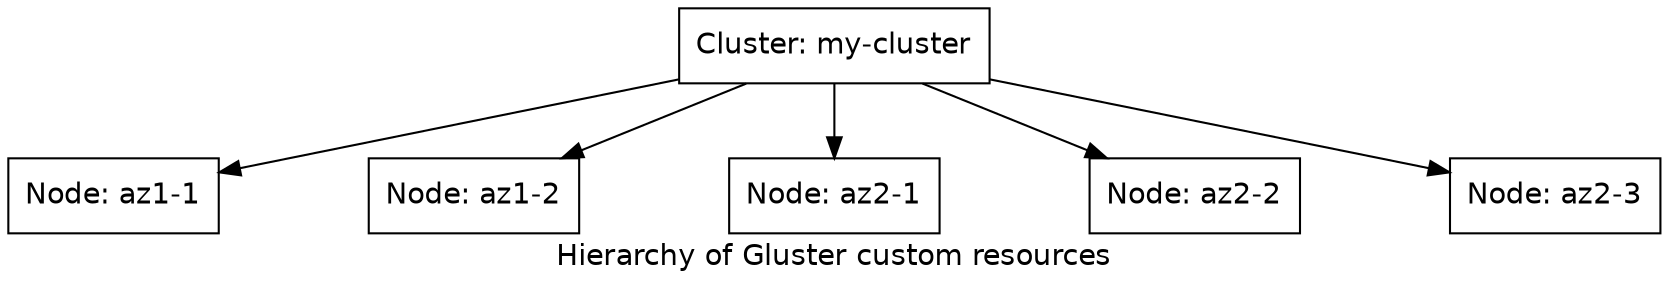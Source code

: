 # dot -Tpng -O <this_file>

digraph {
  label="Hierarchy of Gluster custom resources"
  fontname="helvetica"
  nodesep=1.0

  //All nodes will this shape and colour
  node [
    shape=rect
    fontname="helvetica"
  ]

  //All the lines look like this
  edge [
    dir=forward
    fontname="helvetica"
  ]

  c1 [label="Cluster: my-cluster"]
  n11 [label="Node: az1-1"]
  n12 [label="Node: az1-2"]
  n21 [label="Node: az2-1"]
  n22 [label="Node: az2-2"]
  n23 [label="Node: az2-3"]

  c1->n11
  c1->n12
  c1->n21
  c1->n22
  c1->n23
}
